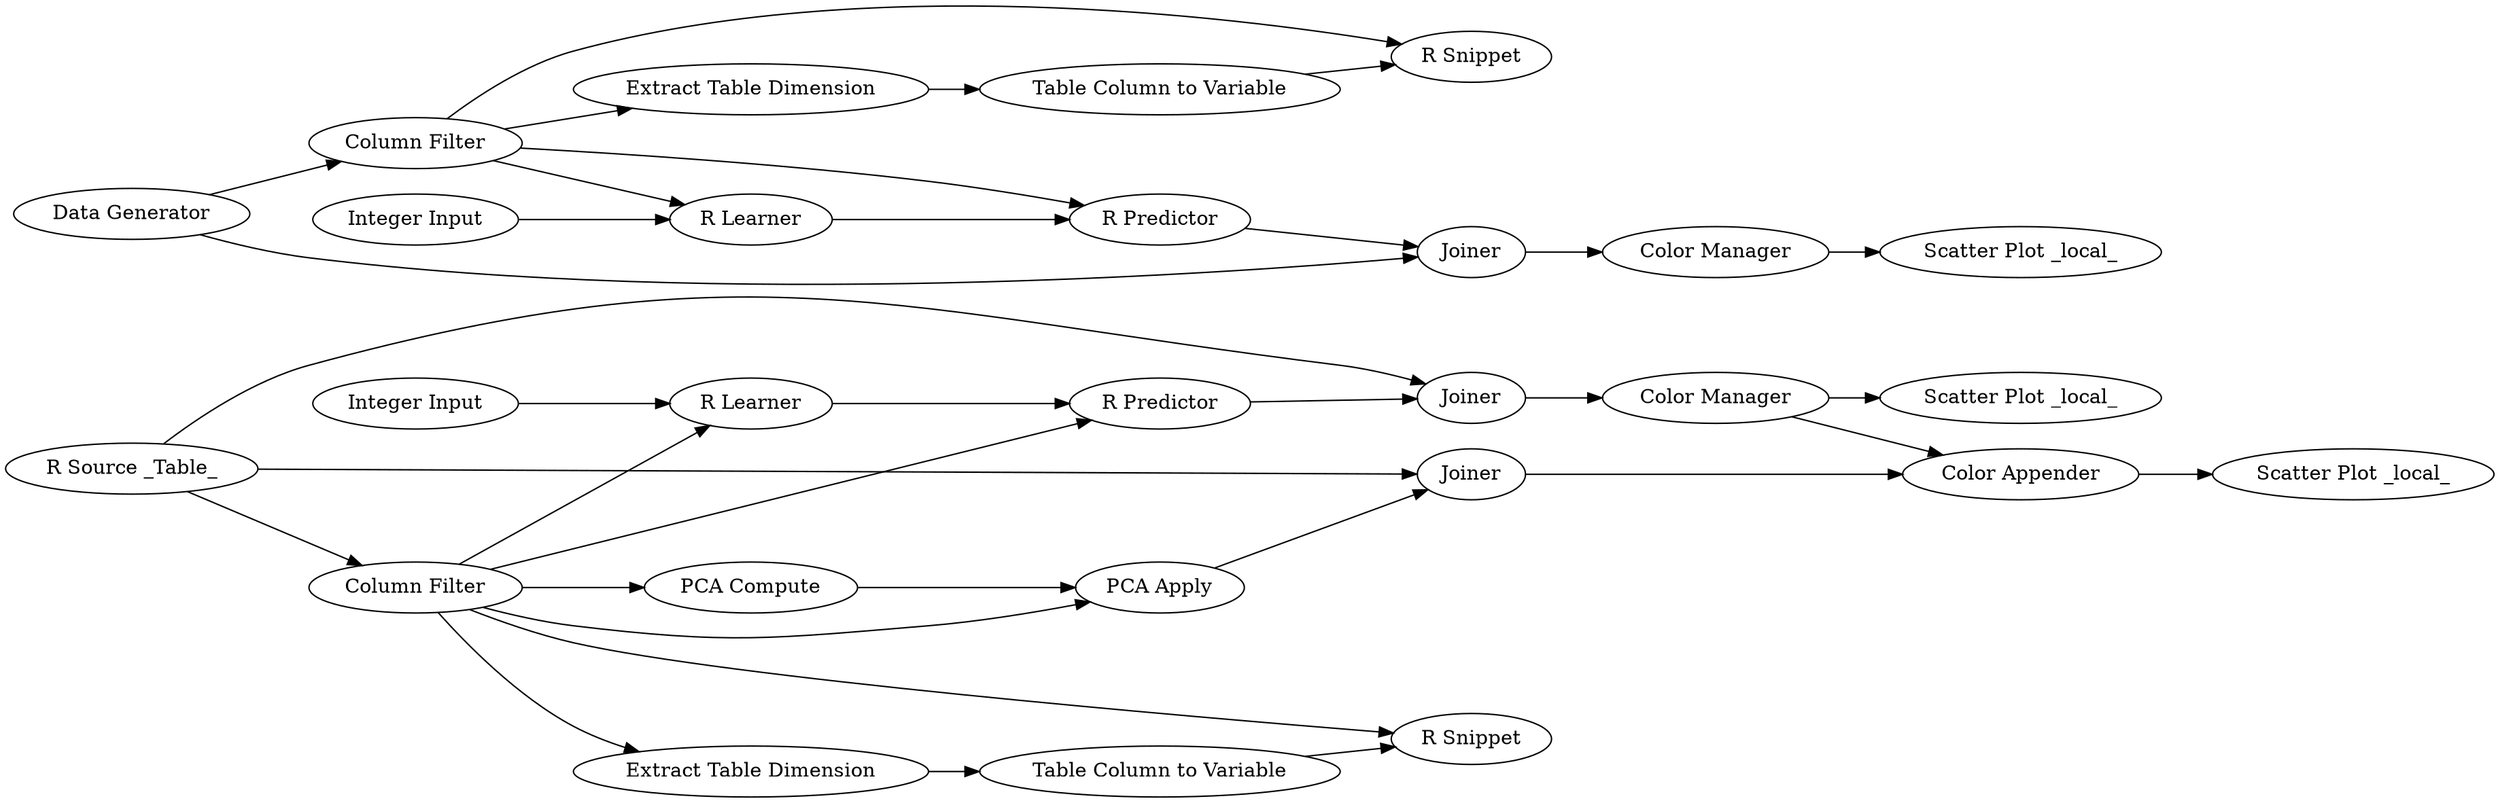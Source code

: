 digraph {
	757 [label="R Learner"]
	758 [label="Column Filter"]
	759 [label="R Predictor"]
	761 [label="R Source _Table_"]
	762 [label=Joiner]
	763 [label="Color Manager"]
	764 [label="Scatter Plot _local_"]
	765 [label="PCA Compute"]
	766 [label="PCA Apply"]
	767 [label="Color Appender"]
	768 [label=Joiner]
	769 [label="Scatter Plot _local_"]
	770 [label="R Snippet"]
	771 [label="Extract Table Dimension"]
	773 [label="Table Column to Variable"]
	774 [label="Extract Table Dimension"]
	775 [label="R Snippet"]
	776 [label="Scatter Plot _local_"]
	777 [label="Table Column to Variable"]
	778 [label="R Learner"]
	780 [label=Joiner]
	781 [label="Column Filter"]
	782 [label="R Predictor"]
	783 [label="Color Manager"]
	784 [label="Data Generator"]
	785 [label="Integer Input"]
	786 [label="Integer Input"]
	757 -> 759
	758 -> 759
	758 -> 757
	758 -> 766
	758 -> 765
	758 -> 770
	758 -> 771
	759 -> 762
	761 -> 762
	761 -> 758
	761 -> 768
	762 -> 763
	763 -> 767
	763 -> 764
	765 -> 766
	766 -> 768
	767 -> 769
	768 -> 767
	771 -> 773
	773 -> 770
	774 -> 777
	777 -> 775
	778 -> 782
	780 -> 783
	781 -> 782
	781 -> 778
	781 -> 775
	781 -> 774
	782 -> 780
	783 -> 776
	784 -> 780
	784 -> 781
	785 -> 778
	786 -> 757
	rankdir=LR
}

